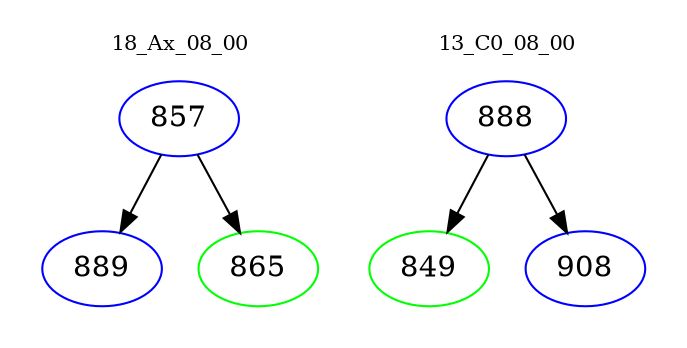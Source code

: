 digraph{
subgraph cluster_0 {
color = white
label = "18_Ax_08_00";
fontsize=10;
T0_857 [label="857", color="blue"]
T0_857 -> T0_889 [color="black"]
T0_889 [label="889", color="blue"]
T0_857 -> T0_865 [color="black"]
T0_865 [label="865", color="green"]
}
subgraph cluster_1 {
color = white
label = "13_C0_08_00";
fontsize=10;
T1_888 [label="888", color="blue"]
T1_888 -> T1_849 [color="black"]
T1_849 [label="849", color="green"]
T1_888 -> T1_908 [color="black"]
T1_908 [label="908", color="blue"]
}
}
